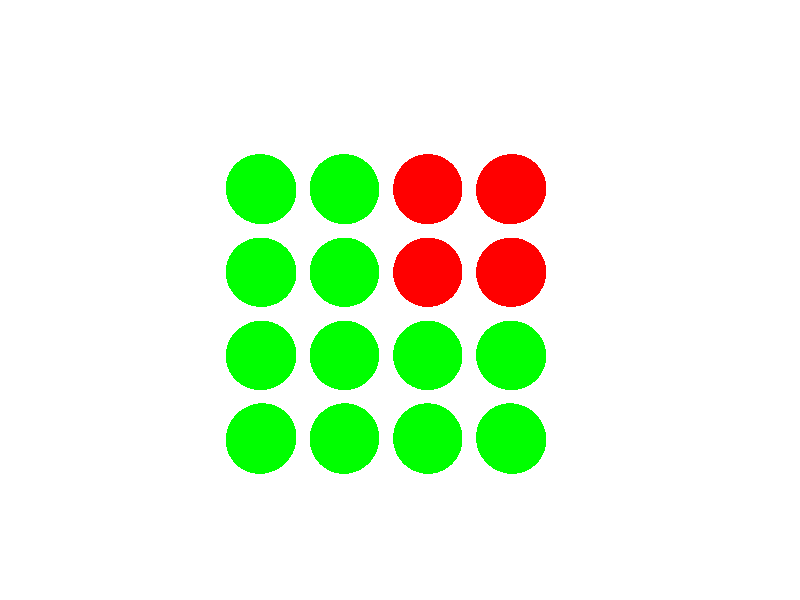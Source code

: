 #include "colors.inc"
camera {
	location <0, 10, 0>
	look_at <0, 0, 0>
	angle 60	
}

light_source { <0, 5, 0> color White}

plane {
	<0, 1, 0>, -1.5
	pigment {color White}
}

#declare I = -2;
#while ( I < 2)
	#declare X = -2;
	#while(X < 2)
			sphere{
				<0, 0, 0>, 0.5
				pigment { color Green}
				#if(X > 0 & I > 0)
					pigment{ color Red}
				#end
			
				translate<X, 0, I>
		}
		#declare X = X+1.2;
	#end
	#declare I = I + 1.2;
#end


//#declare I = -2;
//#while(I  < 3)
//			yoko(I)
//			
//	#declare I = I +1.2;
//#end